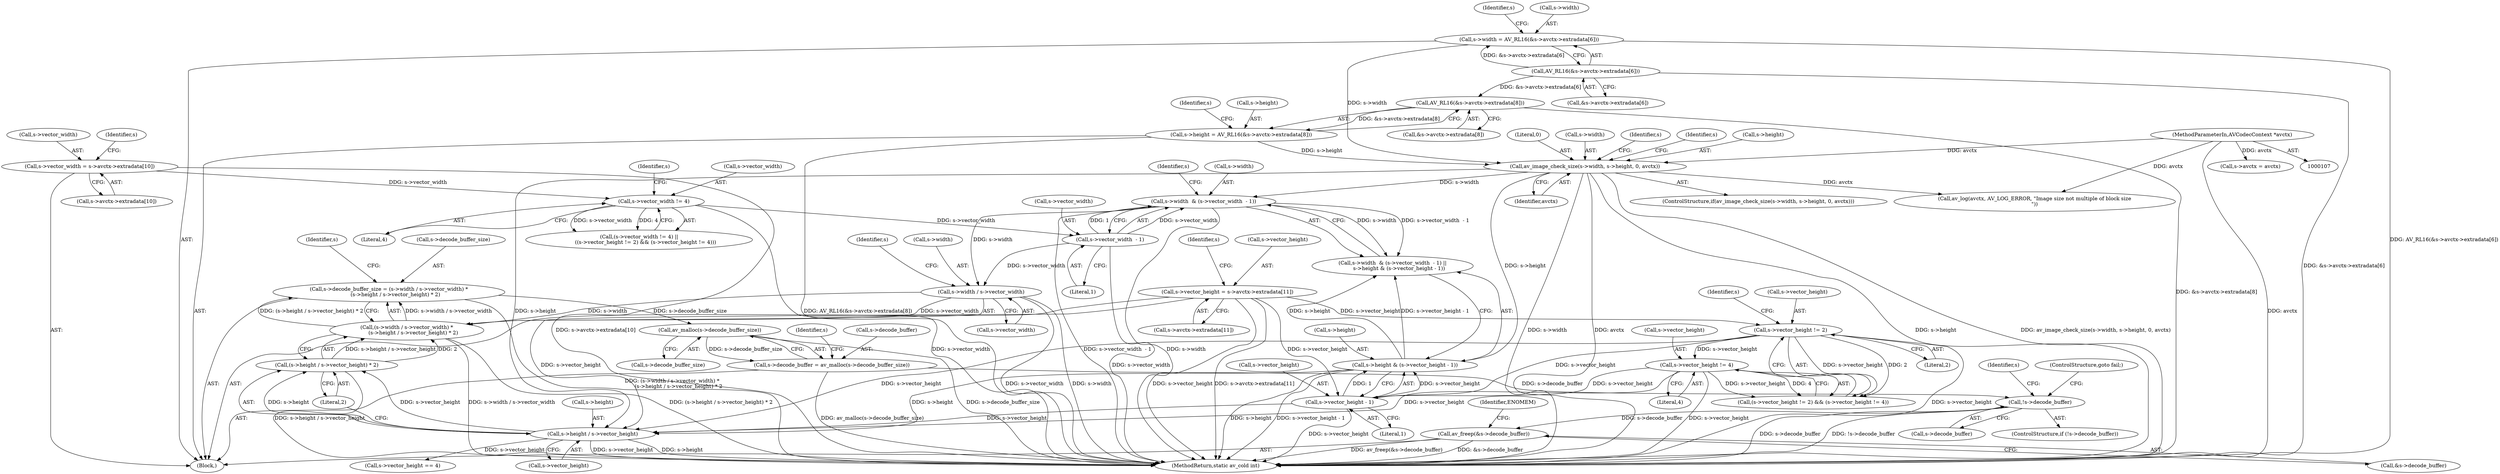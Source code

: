 digraph "0_libav_58b2e0f0f2fc96c1158e04f8aba95cbe6157a1a3@API" {
"1000332" [label="(Call,av_malloc(s->decode_buffer_size))"];
"1000307" [label="(Call,s->decode_buffer_size = (s->width / s->vector_width) *\n        (s->height / s->vector_height) * 2)"];
"1000311" [label="(Call,(s->width / s->vector_width) *\n        (s->height / s->vector_height) * 2)"];
"1000312" [label="(Call,s->width / s->vector_width)"];
"1000269" [label="(Call,s->width  & (s->vector_width  - 1))"];
"1000186" [label="(Call,av_image_check_size(s->width, s->height, 0, avctx))"];
"1000159" [label="(Call,s->width = AV_RL16(&s->avctx->extradata[6]))"];
"1000163" [label="(Call,AV_RL16(&s->avctx->extradata[6]))"];
"1000172" [label="(Call,s->height = AV_RL16(&s->avctx->extradata[8]))"];
"1000176" [label="(Call,AV_RL16(&s->avctx->extradata[8]))"];
"1000108" [label="(MethodParameterIn,AVCodecContext *avctx)"];
"1000273" [label="(Call,s->vector_width  - 1)"];
"1000247" [label="(Call,s->vector_width != 4)"];
"1000208" [label="(Call,s->vector_width = s->avctx->extradata[10])"];
"1000319" [label="(Call,(s->height / s->vector_height) * 2)"];
"1000320" [label="(Call,s->height / s->vector_height)"];
"1000278" [label="(Call,s->height & (s->vector_height - 1))"];
"1000282" [label="(Call,s->vector_height - 1)"];
"1000258" [label="(Call,s->vector_height != 4)"];
"1000253" [label="(Call,s->vector_height != 2)"];
"1000219" [label="(Call,s->vector_height = s->avctx->extradata[11])"];
"1000328" [label="(Call,s->decode_buffer = av_malloc(s->decode_buffer_size))"];
"1000337" [label="(Call,!s->decode_buffer)"];
"1000440" [label="(Call,av_freep(&s->decode_buffer))"];
"1000268" [label="(Call,s->width  & (s->vector_width  - 1) ||\n        s->height & (s->vector_height - 1))"];
"1000282" [label="(Call,s->vector_height - 1)"];
"1000220" [label="(Call,s->vector_height)"];
"1000447" [label="(Identifier,ENOMEM)"];
"1000269" [label="(Call,s->width  & (s->vector_width  - 1))"];
"1000260" [label="(Identifier,s)"];
"1000333" [label="(Call,s->decode_buffer_size)"];
"1000448" [label="(MethodReturn,static av_cold int)"];
"1000246" [label="(Call,(s->vector_width != 4) ||\n        ((s->vector_height != 2) && (s->vector_height != 4)))"];
"1000190" [label="(Call,s->height)"];
"1000274" [label="(Call,s->vector_width)"];
"1000280" [label="(Identifier,s)"];
"1000316" [label="(Call,s->vector_width)"];
"1000254" [label="(Call,s->vector_height)"];
"1000185" [label="(ControlStructure,if(av_image_check_size(s->width, s->height, 0, avctx)))"];
"1000440" [label="(Call,av_freep(&s->decode_buffer))"];
"1000193" [label="(Literal,0)"];
"1000321" [label="(Call,s->height)"];
"1000208" [label="(Call,s->vector_width = s->avctx->extradata[10])"];
"1000176" [label="(Call,AV_RL16(&s->avctx->extradata[8]))"];
"1000119" [label="(Call,s->avctx = avctx)"];
"1000163" [label="(Call,AV_RL16(&s->avctx->extradata[6]))"];
"1000278" [label="(Call,s->height & (s->vector_height - 1))"];
"1000109" [label="(Block,)"];
"1000330" [label="(Identifier,s)"];
"1000253" [label="(Call,s->vector_height != 2)"];
"1000336" [label="(ControlStructure,if (!s->decode_buffer))"];
"1000441" [label="(Call,&s->decode_buffer)"];
"1000320" [label="(Call,s->height / s->vector_height)"];
"1000345" [label="(Identifier,s)"];
"1000328" [label="(Call,s->decode_buffer = av_malloc(s->decode_buffer_size))"];
"1000327" [label="(Literal,2)"];
"1000322" [label="(Identifier,s)"];
"1000174" [label="(Identifier,s)"];
"1000307" [label="(Call,s->decode_buffer_size = (s->width / s->vector_width) *\n        (s->height / s->vector_height) * 2)"];
"1000311" [label="(Call,(s->width / s->vector_width) *\n        (s->height / s->vector_height) * 2)"];
"1000108" [label="(MethodParameterIn,AVCodecContext *avctx)"];
"1000270" [label="(Call,s->width)"];
"1000159" [label="(Call,s->width = AV_RL16(&s->avctx->extradata[6]))"];
"1000277" [label="(Literal,1)"];
"1000259" [label="(Call,s->vector_height)"];
"1000209" [label="(Call,s->vector_width)"];
"1000187" [label="(Call,s->width)"];
"1000252" [label="(Call,(s->vector_height != 2) && (s->vector_height != 4))"];
"1000257" [label="(Literal,2)"];
"1000262" [label="(Literal,4)"];
"1000313" [label="(Call,s->width)"];
"1000219" [label="(Call,s->vector_height = s->avctx->extradata[11])"];
"1000308" [label="(Call,s->decode_buffer_size)"];
"1000324" [label="(Call,s->vector_height)"];
"1000186" [label="(Call,av_image_check_size(s->width, s->height, 0, avctx))"];
"1000177" [label="(Call,&s->avctx->extradata[8])"];
"1000288" [label="(Call,av_log(avctx, AV_LOG_ERROR, \"Image size not multiple of block size\n\"))"];
"1000337" [label="(Call,!s->decode_buffer)"];
"1000160" [label="(Call,s->width)"];
"1000248" [label="(Call,s->vector_width)"];
"1000164" [label="(Call,&s->avctx->extradata[6])"];
"1000173" [label="(Call,s->height)"];
"1000232" [label="(Identifier,s)"];
"1000258" [label="(Call,s->vector_height != 4)"];
"1000329" [label="(Call,s->decode_buffer)"];
"1000212" [label="(Call,s->avctx->extradata[10])"];
"1000221" [label="(Identifier,s)"];
"1000341" [label="(ControlStructure,goto fail;)"];
"1000319" [label="(Call,(s->height / s->vector_height) * 2)"];
"1000332" [label="(Call,av_malloc(s->decode_buffer_size))"];
"1000198" [label="(Identifier,s)"];
"1000255" [label="(Identifier,s)"];
"1000343" [label="(Call,s->vector_height == 4)"];
"1000286" [label="(Literal,1)"];
"1000273" [label="(Call,s->vector_width  - 1)"];
"1000194" [label="(Identifier,avctx)"];
"1000247" [label="(Call,s->vector_width != 4)"];
"1000283" [label="(Call,s->vector_height)"];
"1000338" [label="(Call,s->decode_buffer)"];
"1000223" [label="(Call,s->avctx->extradata[11])"];
"1000210" [label="(Identifier,s)"];
"1000279" [label="(Call,s->height)"];
"1000251" [label="(Literal,4)"];
"1000188" [label="(Identifier,s)"];
"1000312" [label="(Call,s->width / s->vector_width)"];
"1000172" [label="(Call,s->height = AV_RL16(&s->avctx->extradata[8]))"];
"1000339" [label="(Identifier,s)"];
"1000332" -> "1000328"  [label="AST: "];
"1000332" -> "1000333"  [label="CFG: "];
"1000333" -> "1000332"  [label="AST: "];
"1000328" -> "1000332"  [label="CFG: "];
"1000332" -> "1000448"  [label="DDG: s->decode_buffer_size"];
"1000332" -> "1000328"  [label="DDG: s->decode_buffer_size"];
"1000307" -> "1000332"  [label="DDG: s->decode_buffer_size"];
"1000307" -> "1000109"  [label="AST: "];
"1000307" -> "1000311"  [label="CFG: "];
"1000308" -> "1000307"  [label="AST: "];
"1000311" -> "1000307"  [label="AST: "];
"1000330" -> "1000307"  [label="CFG: "];
"1000307" -> "1000448"  [label="DDG: (s->width / s->vector_width) *\n        (s->height / s->vector_height) * 2"];
"1000311" -> "1000307"  [label="DDG: s->width / s->vector_width"];
"1000311" -> "1000307"  [label="DDG: (s->height / s->vector_height) * 2"];
"1000311" -> "1000319"  [label="CFG: "];
"1000312" -> "1000311"  [label="AST: "];
"1000319" -> "1000311"  [label="AST: "];
"1000311" -> "1000448"  [label="DDG: s->width / s->vector_width"];
"1000311" -> "1000448"  [label="DDG: (s->height / s->vector_height) * 2"];
"1000312" -> "1000311"  [label="DDG: s->width"];
"1000312" -> "1000311"  [label="DDG: s->vector_width"];
"1000319" -> "1000311"  [label="DDG: s->height / s->vector_height"];
"1000319" -> "1000311"  [label="DDG: 2"];
"1000312" -> "1000316"  [label="CFG: "];
"1000313" -> "1000312"  [label="AST: "];
"1000316" -> "1000312"  [label="AST: "];
"1000322" -> "1000312"  [label="CFG: "];
"1000312" -> "1000448"  [label="DDG: s->vector_width"];
"1000312" -> "1000448"  [label="DDG: s->width"];
"1000269" -> "1000312"  [label="DDG: s->width"];
"1000273" -> "1000312"  [label="DDG: s->vector_width"];
"1000269" -> "1000268"  [label="AST: "];
"1000269" -> "1000273"  [label="CFG: "];
"1000270" -> "1000269"  [label="AST: "];
"1000273" -> "1000269"  [label="AST: "];
"1000280" -> "1000269"  [label="CFG: "];
"1000268" -> "1000269"  [label="CFG: "];
"1000269" -> "1000448"  [label="DDG: s->vector_width  - 1"];
"1000269" -> "1000448"  [label="DDG: s->width"];
"1000269" -> "1000268"  [label="DDG: s->width"];
"1000269" -> "1000268"  [label="DDG: s->vector_width  - 1"];
"1000186" -> "1000269"  [label="DDG: s->width"];
"1000273" -> "1000269"  [label="DDG: s->vector_width"];
"1000273" -> "1000269"  [label="DDG: 1"];
"1000186" -> "1000185"  [label="AST: "];
"1000186" -> "1000194"  [label="CFG: "];
"1000187" -> "1000186"  [label="AST: "];
"1000190" -> "1000186"  [label="AST: "];
"1000193" -> "1000186"  [label="AST: "];
"1000194" -> "1000186"  [label="AST: "];
"1000198" -> "1000186"  [label="CFG: "];
"1000210" -> "1000186"  [label="CFG: "];
"1000186" -> "1000448"  [label="DDG: av_image_check_size(s->width, s->height, 0, avctx)"];
"1000186" -> "1000448"  [label="DDG: s->width"];
"1000186" -> "1000448"  [label="DDG: avctx"];
"1000186" -> "1000448"  [label="DDG: s->height"];
"1000159" -> "1000186"  [label="DDG: s->width"];
"1000172" -> "1000186"  [label="DDG: s->height"];
"1000108" -> "1000186"  [label="DDG: avctx"];
"1000186" -> "1000278"  [label="DDG: s->height"];
"1000186" -> "1000288"  [label="DDG: avctx"];
"1000186" -> "1000320"  [label="DDG: s->height"];
"1000159" -> "1000109"  [label="AST: "];
"1000159" -> "1000163"  [label="CFG: "];
"1000160" -> "1000159"  [label="AST: "];
"1000163" -> "1000159"  [label="AST: "];
"1000174" -> "1000159"  [label="CFG: "];
"1000159" -> "1000448"  [label="DDG: AV_RL16(&s->avctx->extradata[6])"];
"1000163" -> "1000159"  [label="DDG: &s->avctx->extradata[6]"];
"1000163" -> "1000164"  [label="CFG: "];
"1000164" -> "1000163"  [label="AST: "];
"1000163" -> "1000448"  [label="DDG: &s->avctx->extradata[6]"];
"1000163" -> "1000176"  [label="DDG: &s->avctx->extradata[6]"];
"1000172" -> "1000109"  [label="AST: "];
"1000172" -> "1000176"  [label="CFG: "];
"1000173" -> "1000172"  [label="AST: "];
"1000176" -> "1000172"  [label="AST: "];
"1000188" -> "1000172"  [label="CFG: "];
"1000172" -> "1000448"  [label="DDG: AV_RL16(&s->avctx->extradata[8])"];
"1000176" -> "1000172"  [label="DDG: &s->avctx->extradata[8]"];
"1000176" -> "1000177"  [label="CFG: "];
"1000177" -> "1000176"  [label="AST: "];
"1000176" -> "1000448"  [label="DDG: &s->avctx->extradata[8]"];
"1000108" -> "1000107"  [label="AST: "];
"1000108" -> "1000448"  [label="DDG: avctx"];
"1000108" -> "1000119"  [label="DDG: avctx"];
"1000108" -> "1000288"  [label="DDG: avctx"];
"1000273" -> "1000277"  [label="CFG: "];
"1000274" -> "1000273"  [label="AST: "];
"1000277" -> "1000273"  [label="AST: "];
"1000273" -> "1000448"  [label="DDG: s->vector_width"];
"1000247" -> "1000273"  [label="DDG: s->vector_width"];
"1000247" -> "1000246"  [label="AST: "];
"1000247" -> "1000251"  [label="CFG: "];
"1000248" -> "1000247"  [label="AST: "];
"1000251" -> "1000247"  [label="AST: "];
"1000255" -> "1000247"  [label="CFG: "];
"1000246" -> "1000247"  [label="CFG: "];
"1000247" -> "1000448"  [label="DDG: s->vector_width"];
"1000247" -> "1000246"  [label="DDG: s->vector_width"];
"1000247" -> "1000246"  [label="DDG: 4"];
"1000208" -> "1000247"  [label="DDG: s->vector_width"];
"1000208" -> "1000109"  [label="AST: "];
"1000208" -> "1000212"  [label="CFG: "];
"1000209" -> "1000208"  [label="AST: "];
"1000212" -> "1000208"  [label="AST: "];
"1000221" -> "1000208"  [label="CFG: "];
"1000208" -> "1000448"  [label="DDG: s->avctx->extradata[10]"];
"1000319" -> "1000327"  [label="CFG: "];
"1000320" -> "1000319"  [label="AST: "];
"1000327" -> "1000319"  [label="AST: "];
"1000319" -> "1000448"  [label="DDG: s->height / s->vector_height"];
"1000320" -> "1000319"  [label="DDG: s->height"];
"1000320" -> "1000319"  [label="DDG: s->vector_height"];
"1000320" -> "1000324"  [label="CFG: "];
"1000321" -> "1000320"  [label="AST: "];
"1000324" -> "1000320"  [label="AST: "];
"1000327" -> "1000320"  [label="CFG: "];
"1000320" -> "1000448"  [label="DDG: s->vector_height"];
"1000320" -> "1000448"  [label="DDG: s->height"];
"1000278" -> "1000320"  [label="DDG: s->height"];
"1000258" -> "1000320"  [label="DDG: s->vector_height"];
"1000253" -> "1000320"  [label="DDG: s->vector_height"];
"1000219" -> "1000320"  [label="DDG: s->vector_height"];
"1000282" -> "1000320"  [label="DDG: s->vector_height"];
"1000320" -> "1000343"  [label="DDG: s->vector_height"];
"1000278" -> "1000268"  [label="AST: "];
"1000278" -> "1000282"  [label="CFG: "];
"1000279" -> "1000278"  [label="AST: "];
"1000282" -> "1000278"  [label="AST: "];
"1000268" -> "1000278"  [label="CFG: "];
"1000278" -> "1000448"  [label="DDG: s->vector_height - 1"];
"1000278" -> "1000448"  [label="DDG: s->height"];
"1000278" -> "1000268"  [label="DDG: s->height"];
"1000278" -> "1000268"  [label="DDG: s->vector_height - 1"];
"1000282" -> "1000278"  [label="DDG: s->vector_height"];
"1000282" -> "1000278"  [label="DDG: 1"];
"1000282" -> "1000286"  [label="CFG: "];
"1000283" -> "1000282"  [label="AST: "];
"1000286" -> "1000282"  [label="AST: "];
"1000282" -> "1000448"  [label="DDG: s->vector_height"];
"1000258" -> "1000282"  [label="DDG: s->vector_height"];
"1000253" -> "1000282"  [label="DDG: s->vector_height"];
"1000219" -> "1000282"  [label="DDG: s->vector_height"];
"1000258" -> "1000252"  [label="AST: "];
"1000258" -> "1000262"  [label="CFG: "];
"1000259" -> "1000258"  [label="AST: "];
"1000262" -> "1000258"  [label="AST: "];
"1000252" -> "1000258"  [label="CFG: "];
"1000258" -> "1000448"  [label="DDG: s->vector_height"];
"1000258" -> "1000252"  [label="DDG: s->vector_height"];
"1000258" -> "1000252"  [label="DDG: 4"];
"1000253" -> "1000258"  [label="DDG: s->vector_height"];
"1000253" -> "1000252"  [label="AST: "];
"1000253" -> "1000257"  [label="CFG: "];
"1000254" -> "1000253"  [label="AST: "];
"1000257" -> "1000253"  [label="AST: "];
"1000260" -> "1000253"  [label="CFG: "];
"1000252" -> "1000253"  [label="CFG: "];
"1000253" -> "1000448"  [label="DDG: s->vector_height"];
"1000253" -> "1000252"  [label="DDG: s->vector_height"];
"1000253" -> "1000252"  [label="DDG: 2"];
"1000219" -> "1000253"  [label="DDG: s->vector_height"];
"1000219" -> "1000109"  [label="AST: "];
"1000219" -> "1000223"  [label="CFG: "];
"1000220" -> "1000219"  [label="AST: "];
"1000223" -> "1000219"  [label="AST: "];
"1000232" -> "1000219"  [label="CFG: "];
"1000219" -> "1000448"  [label="DDG: s->avctx->extradata[11]"];
"1000219" -> "1000448"  [label="DDG: s->vector_height"];
"1000328" -> "1000109"  [label="AST: "];
"1000329" -> "1000328"  [label="AST: "];
"1000339" -> "1000328"  [label="CFG: "];
"1000328" -> "1000448"  [label="DDG: av_malloc(s->decode_buffer_size)"];
"1000328" -> "1000337"  [label="DDG: s->decode_buffer"];
"1000337" -> "1000336"  [label="AST: "];
"1000337" -> "1000338"  [label="CFG: "];
"1000338" -> "1000337"  [label="AST: "];
"1000341" -> "1000337"  [label="CFG: "];
"1000345" -> "1000337"  [label="CFG: "];
"1000337" -> "1000448"  [label="DDG: s->decode_buffer"];
"1000337" -> "1000448"  [label="DDG: !s->decode_buffer"];
"1000337" -> "1000440"  [label="DDG: s->decode_buffer"];
"1000440" -> "1000109"  [label="AST: "];
"1000440" -> "1000441"  [label="CFG: "];
"1000441" -> "1000440"  [label="AST: "];
"1000447" -> "1000440"  [label="CFG: "];
"1000440" -> "1000448"  [label="DDG: av_freep(&s->decode_buffer)"];
"1000440" -> "1000448"  [label="DDG: &s->decode_buffer"];
}

